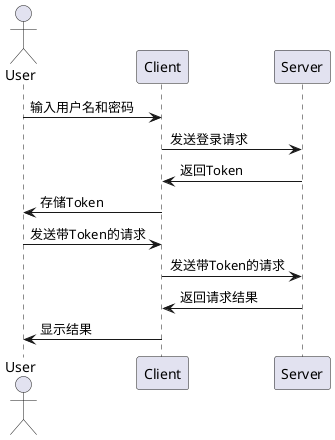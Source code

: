 @startuml
actor User
participant Client
participant Server

User -> Client : 输入用户名和密码
Client -> Server : 发送登录请求
Server -> Client : 返回Token
Client -> User : 存储Token
User -> Client : 发送带Token的请求
Client -> Server : 发送带Token的请求
Server -> Client : 返回请求结果
Client -> User : 显示结果

@enduml
